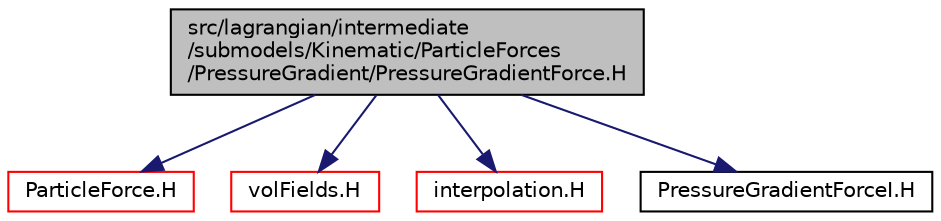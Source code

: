 digraph "src/lagrangian/intermediate/submodels/Kinematic/ParticleForces/PressureGradient/PressureGradientForce.H"
{
  bgcolor="transparent";
  edge [fontname="Helvetica",fontsize="10",labelfontname="Helvetica",labelfontsize="10"];
  node [fontname="Helvetica",fontsize="10",shape=record];
  Node0 [label="src/lagrangian/intermediate\l/submodels/Kinematic/ParticleForces\l/PressureGradient/PressureGradientForce.H",height=0.2,width=0.4,color="black", fillcolor="grey75", style="filled", fontcolor="black"];
  Node0 -> Node1 [color="midnightblue",fontsize="10",style="solid",fontname="Helvetica"];
  Node1 [label="ParticleForce.H",height=0.2,width=0.4,color="red",URL="$a06578.html"];
  Node0 -> Node287 [color="midnightblue",fontsize="10",style="solid",fontname="Helvetica"];
  Node287 [label="volFields.H",height=0.2,width=0.4,color="red",URL="$a02912.html"];
  Node0 -> Node320 [color="midnightblue",fontsize="10",style="solid",fontname="Helvetica"];
  Node320 [label="interpolation.H",height=0.2,width=0.4,color="red",URL="$a03953.html"];
  Node0 -> Node348 [color="midnightblue",fontsize="10",style="solid",fontname="Helvetica"];
  Node348 [label="PressureGradientForceI.H",height=0.2,width=0.4,color="black",URL="$a06593.html"];
}
